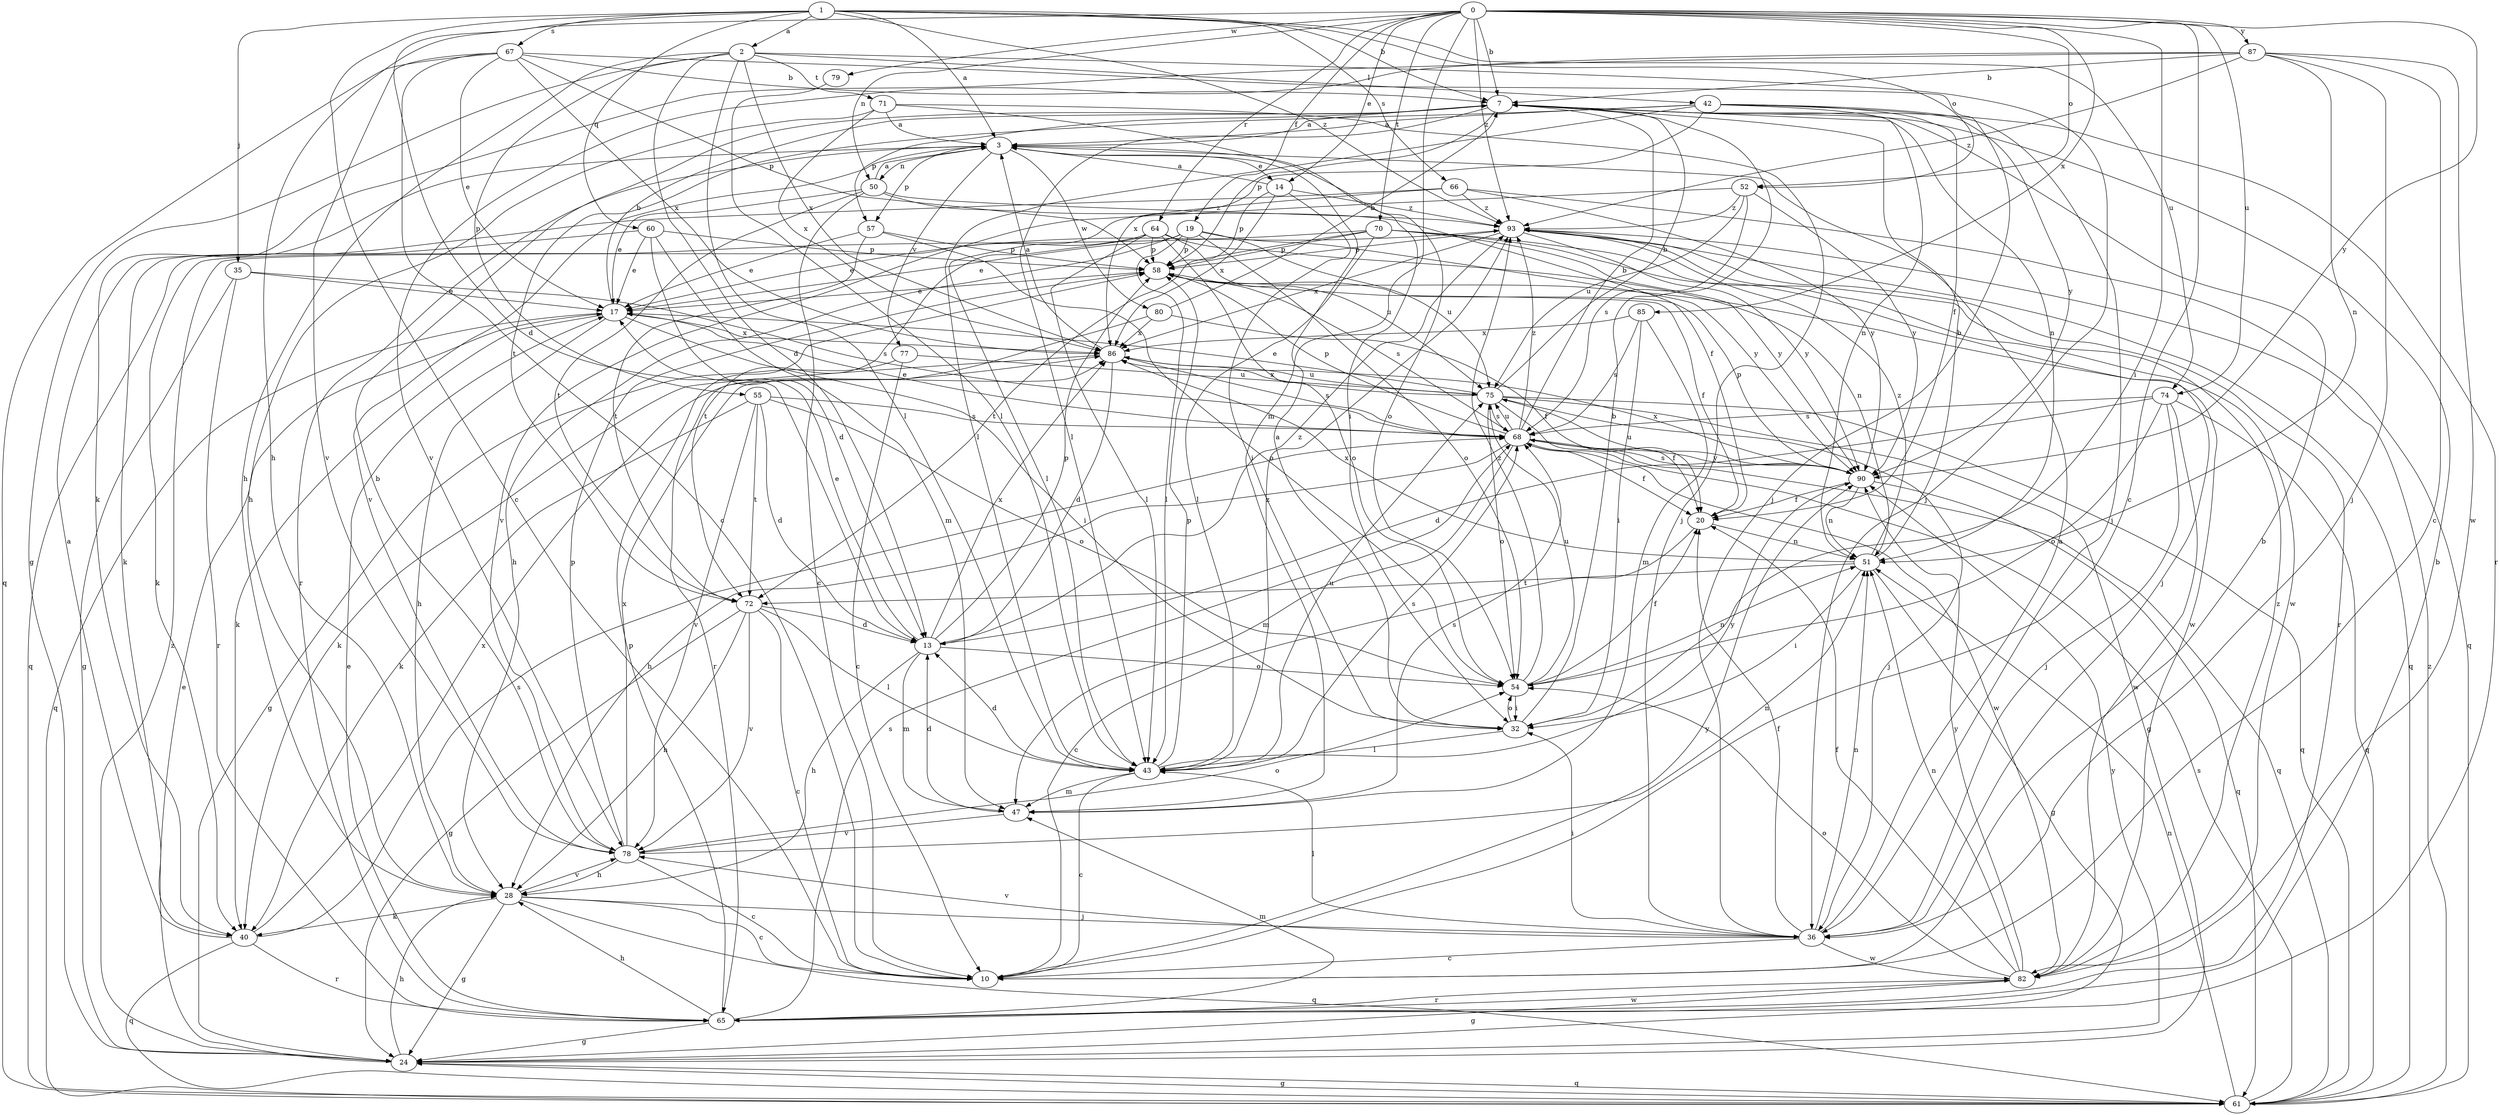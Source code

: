 strict digraph  {
0;
1;
2;
3;
7;
10;
13;
14;
17;
19;
20;
24;
28;
32;
35;
36;
40;
42;
43;
47;
50;
51;
52;
54;
55;
57;
58;
60;
61;
64;
65;
66;
67;
68;
70;
71;
72;
74;
75;
77;
78;
79;
80;
82;
85;
86;
87;
90;
93;
0 -> 7  [label=b];
0 -> 10  [label=c];
0 -> 14  [label=e];
0 -> 19  [label=f];
0 -> 28  [label=h];
0 -> 32  [label=i];
0 -> 47  [label=m];
0 -> 50  [label=n];
0 -> 52  [label=o];
0 -> 64  [label=r];
0 -> 70  [label=t];
0 -> 74  [label=u];
0 -> 79  [label=w];
0 -> 85  [label=x];
0 -> 87  [label=y];
0 -> 90  [label=y];
0 -> 93  [label=z];
1 -> 2  [label=a];
1 -> 3  [label=a];
1 -> 7  [label=b];
1 -> 10  [label=c];
1 -> 13  [label=d];
1 -> 35  [label=j];
1 -> 52  [label=o];
1 -> 60  [label=q];
1 -> 66  [label=s];
1 -> 67  [label=s];
1 -> 74  [label=u];
1 -> 93  [label=z];
2 -> 13  [label=d];
2 -> 24  [label=g];
2 -> 28  [label=h];
2 -> 36  [label=j];
2 -> 42  [label=l];
2 -> 43  [label=l];
2 -> 55  [label=p];
2 -> 71  [label=t];
2 -> 86  [label=x];
3 -> 14  [label=e];
3 -> 50  [label=n];
3 -> 54  [label=o];
3 -> 57  [label=p];
3 -> 65  [label=r];
3 -> 77  [label=v];
3 -> 78  [label=v];
3 -> 80  [label=w];
7 -> 3  [label=a];
7 -> 43  [label=l];
7 -> 51  [label=n];
7 -> 57  [label=p];
7 -> 58  [label=p];
7 -> 65  [label=r];
10 -> 7  [label=b];
10 -> 90  [label=y];
13 -> 17  [label=e];
13 -> 28  [label=h];
13 -> 47  [label=m];
13 -> 54  [label=o];
13 -> 58  [label=p];
13 -> 86  [label=x];
13 -> 93  [label=z];
14 -> 3  [label=a];
14 -> 32  [label=i];
14 -> 58  [label=p];
14 -> 86  [label=x];
14 -> 93  [label=z];
17 -> 7  [label=b];
17 -> 28  [label=h];
17 -> 32  [label=i];
17 -> 40  [label=k];
17 -> 61  [label=q];
17 -> 86  [label=x];
19 -> 17  [label=e];
19 -> 28  [label=h];
19 -> 43  [label=l];
19 -> 54  [label=o];
19 -> 58  [label=p];
19 -> 75  [label=u];
19 -> 90  [label=y];
20 -> 10  [label=c];
20 -> 51  [label=n];
24 -> 17  [label=e];
24 -> 28  [label=h];
24 -> 61  [label=q];
24 -> 90  [label=y];
24 -> 93  [label=z];
28 -> 10  [label=c];
28 -> 24  [label=g];
28 -> 36  [label=j];
28 -> 40  [label=k];
28 -> 61  [label=q];
28 -> 78  [label=v];
32 -> 3  [label=a];
32 -> 7  [label=b];
32 -> 43  [label=l];
32 -> 54  [label=o];
35 -> 17  [label=e];
35 -> 24  [label=g];
35 -> 65  [label=r];
35 -> 68  [label=s];
36 -> 3  [label=a];
36 -> 10  [label=c];
36 -> 20  [label=f];
36 -> 32  [label=i];
36 -> 43  [label=l];
36 -> 51  [label=n];
36 -> 78  [label=v];
36 -> 82  [label=w];
40 -> 3  [label=a];
40 -> 61  [label=q];
40 -> 65  [label=r];
40 -> 68  [label=s];
40 -> 86  [label=x];
42 -> 3  [label=a];
42 -> 20  [label=f];
42 -> 36  [label=j];
42 -> 43  [label=l];
42 -> 51  [label=n];
42 -> 72  [label=t];
42 -> 86  [label=x];
42 -> 90  [label=y];
43 -> 10  [label=c];
43 -> 13  [label=d];
43 -> 47  [label=m];
43 -> 58  [label=p];
43 -> 68  [label=s];
43 -> 75  [label=u];
43 -> 90  [label=y];
43 -> 93  [label=z];
47 -> 13  [label=d];
47 -> 68  [label=s];
47 -> 78  [label=v];
50 -> 3  [label=a];
50 -> 10  [label=c];
50 -> 17  [label=e];
50 -> 20  [label=f];
50 -> 72  [label=t];
50 -> 93  [label=z];
51 -> 7  [label=b];
51 -> 24  [label=g];
51 -> 32  [label=i];
51 -> 72  [label=t];
51 -> 86  [label=x];
51 -> 93  [label=z];
52 -> 68  [label=s];
52 -> 75  [label=u];
52 -> 78  [label=v];
52 -> 90  [label=y];
52 -> 93  [label=z];
54 -> 20  [label=f];
54 -> 32  [label=i];
54 -> 51  [label=n];
54 -> 75  [label=u];
54 -> 93  [label=z];
55 -> 13  [label=d];
55 -> 40  [label=k];
55 -> 54  [label=o];
55 -> 68  [label=s];
55 -> 72  [label=t];
55 -> 78  [label=v];
57 -> 17  [label=e];
57 -> 54  [label=o];
57 -> 58  [label=p];
57 -> 72  [label=t];
58 -> 17  [label=e];
58 -> 20  [label=f];
58 -> 68  [label=s];
58 -> 82  [label=w];
60 -> 13  [label=d];
60 -> 17  [label=e];
60 -> 47  [label=m];
60 -> 58  [label=p];
60 -> 61  [label=q];
61 -> 24  [label=g];
61 -> 51  [label=n];
61 -> 68  [label=s];
61 -> 93  [label=z];
64 -> 17  [label=e];
64 -> 43  [label=l];
64 -> 51  [label=n];
64 -> 54  [label=o];
64 -> 58  [label=p];
64 -> 72  [label=t];
64 -> 75  [label=u];
65 -> 7  [label=b];
65 -> 17  [label=e];
65 -> 24  [label=g];
65 -> 28  [label=h];
65 -> 47  [label=m];
65 -> 58  [label=p];
65 -> 68  [label=s];
65 -> 82  [label=w];
66 -> 40  [label=k];
66 -> 43  [label=l];
66 -> 61  [label=q];
66 -> 90  [label=y];
66 -> 93  [label=z];
67 -> 7  [label=b];
67 -> 10  [label=c];
67 -> 17  [label=e];
67 -> 36  [label=j];
67 -> 58  [label=p];
67 -> 61  [label=q];
67 -> 78  [label=v];
67 -> 86  [label=x];
68 -> 7  [label=b];
68 -> 17  [label=e];
68 -> 20  [label=f];
68 -> 28  [label=h];
68 -> 47  [label=m];
68 -> 58  [label=p];
68 -> 61  [label=q];
68 -> 75  [label=u];
68 -> 82  [label=w];
68 -> 90  [label=y];
68 -> 93  [label=z];
70 -> 36  [label=j];
70 -> 40  [label=k];
70 -> 43  [label=l];
70 -> 58  [label=p];
70 -> 72  [label=t];
70 -> 82  [label=w];
70 -> 90  [label=y];
71 -> 3  [label=a];
71 -> 28  [label=h];
71 -> 32  [label=i];
71 -> 36  [label=j];
71 -> 86  [label=x];
72 -> 10  [label=c];
72 -> 13  [label=d];
72 -> 24  [label=g];
72 -> 28  [label=h];
72 -> 43  [label=l];
72 -> 78  [label=v];
74 -> 13  [label=d];
74 -> 36  [label=j];
74 -> 54  [label=o];
74 -> 61  [label=q];
74 -> 68  [label=s];
74 -> 82  [label=w];
75 -> 7  [label=b];
75 -> 17  [label=e];
75 -> 20  [label=f];
75 -> 24  [label=g];
75 -> 36  [label=j];
75 -> 54  [label=o];
75 -> 61  [label=q];
75 -> 68  [label=s];
75 -> 86  [label=x];
77 -> 10  [label=c];
77 -> 24  [label=g];
77 -> 75  [label=u];
78 -> 7  [label=b];
78 -> 10  [label=c];
78 -> 28  [label=h];
78 -> 51  [label=n];
78 -> 54  [label=o];
78 -> 58  [label=p];
78 -> 86  [label=x];
79 -> 43  [label=l];
80 -> 7  [label=b];
80 -> 20  [label=f];
80 -> 65  [label=r];
80 -> 86  [label=x];
82 -> 20  [label=f];
82 -> 24  [label=g];
82 -> 51  [label=n];
82 -> 54  [label=o];
82 -> 65  [label=r];
82 -> 90  [label=y];
82 -> 93  [label=z];
85 -> 32  [label=i];
85 -> 47  [label=m];
85 -> 68  [label=s];
85 -> 86  [label=x];
86 -> 3  [label=a];
86 -> 13  [label=d];
86 -> 40  [label=k];
86 -> 68  [label=s];
86 -> 75  [label=u];
87 -> 7  [label=b];
87 -> 10  [label=c];
87 -> 36  [label=j];
87 -> 40  [label=k];
87 -> 51  [label=n];
87 -> 78  [label=v];
87 -> 82  [label=w];
87 -> 93  [label=z];
90 -> 20  [label=f];
90 -> 51  [label=n];
90 -> 58  [label=p];
90 -> 61  [label=q];
90 -> 68  [label=s];
90 -> 75  [label=u];
90 -> 86  [label=x];
93 -> 58  [label=p];
93 -> 61  [label=q];
93 -> 65  [label=r];
93 -> 86  [label=x];
93 -> 90  [label=y];
}
